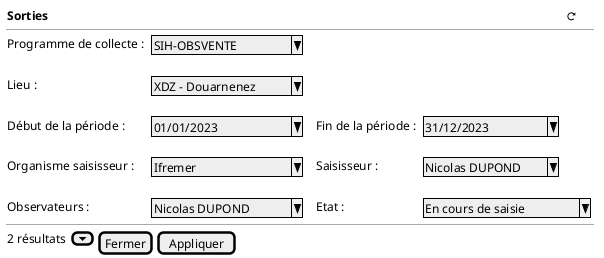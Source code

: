 @startsalt
{

  {<b>Sorties                                                                                                                                                                      <&reload>}
   --

    {
        Programme de collecte : | . | ^ SIH-OBSVENTE    ^
        .
        Lieu : | . | ^ XDZ - Douarnenez^
        .
        Début de la période : | . | ^01/01/2023       ^ | . | . | Fin de la période : | . | ^31/12/2023     ^
        .
        Organisme saisisseur :   | . | ^ Ifremer         ^ |  . | . | Saisisseur :   | . | ^ Nicolas DUPOND^
        .
        Observateurs : | . | ^ Nicolas DUPOND  ^ |  . | . | Etat :   | . | ^En cours de saisie ^

    }

  --
  {2 résultats  {}[<&caret-bottom>] | [Fermer] | [Appliquer]}}
}
@endsalt
